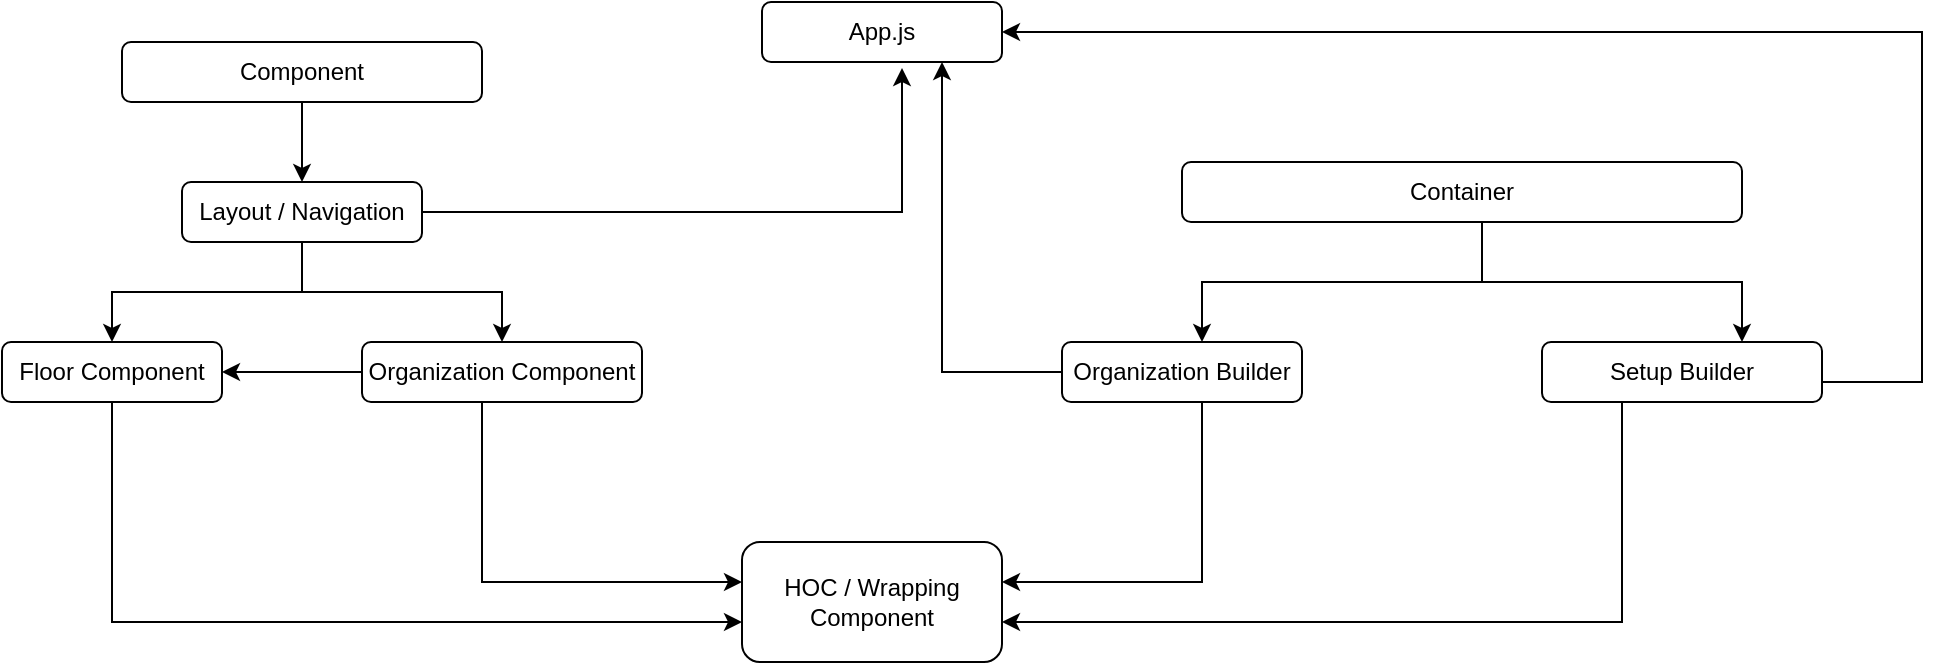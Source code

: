 <mxfile version="13.8.5" type="device"><diagram id="oLeUK75NDU-imkW4Tnc0" name="Page-1"><mxGraphModel dx="1221" dy="578" grid="1" gridSize="10" guides="1" tooltips="1" connect="1" arrows="1" fold="1" page="1" pageScale="1" pageWidth="1100" pageHeight="850" math="0" shadow="0"><root><mxCell id="0"/><mxCell id="1" parent="0"/><mxCell id="YMKK0LyPRH4HpycTu4tM-44" style="edgeStyle=orthogonalEdgeStyle;rounded=0;orthogonalLoop=1;jettySize=auto;html=1;entryX=0.5;entryY=0;entryDx=0;entryDy=0;" edge="1" parent="1" source="YMKK0LyPRH4HpycTu4tM-1" target="YMKK0LyPRH4HpycTu4tM-43"><mxGeometry relative="1" as="geometry"/></mxCell><mxCell id="YMKK0LyPRH4HpycTu4tM-1" value="Component" style="rounded=1;whiteSpace=wrap;html=1;" vertex="1" parent="1"><mxGeometry x="150" y="60" width="180" height="30" as="geometry"/></mxCell><mxCell id="YMKK0LyPRH4HpycTu4tM-7" style="edgeStyle=orthogonalEdgeStyle;rounded=0;orthogonalLoop=1;jettySize=auto;html=1;exitX=0.5;exitY=1;exitDx=0;exitDy=0;" edge="1" parent="1" source="YMKK0LyPRH4HpycTu4tM-1" target="YMKK0LyPRH4HpycTu4tM-1"><mxGeometry relative="1" as="geometry"/></mxCell><mxCell id="YMKK0LyPRH4HpycTu4tM-8" value="App.js" style="rounded=1;whiteSpace=wrap;html=1;" vertex="1" parent="1"><mxGeometry x="470" y="40" width="120" height="30" as="geometry"/></mxCell><mxCell id="YMKK0LyPRH4HpycTu4tM-16" style="edgeStyle=orthogonalEdgeStyle;rounded=0;orthogonalLoop=1;jettySize=auto;html=1;" edge="1" parent="1" source="YMKK0LyPRH4HpycTu4tM-10"><mxGeometry relative="1" as="geometry"><mxPoint x="690" y="210" as="targetPoint"/><Array as="points"><mxPoint x="830" y="180"/><mxPoint x="690" y="180"/></Array></mxGeometry></mxCell><mxCell id="YMKK0LyPRH4HpycTu4tM-18" style="edgeStyle=orthogonalEdgeStyle;rounded=0;orthogonalLoop=1;jettySize=auto;html=1;" edge="1" parent="1" source="YMKK0LyPRH4HpycTu4tM-10" target="YMKK0LyPRH4HpycTu4tM-21"><mxGeometry relative="1" as="geometry"><mxPoint x="880" y="210" as="targetPoint"/><Array as="points"><mxPoint x="830" y="180"/><mxPoint x="960" y="180"/></Array></mxGeometry></mxCell><mxCell id="YMKK0LyPRH4HpycTu4tM-10" value="Container" style="rounded=1;whiteSpace=wrap;html=1;" vertex="1" parent="1"><mxGeometry x="680" y="120" width="280" height="30" as="geometry"/></mxCell><mxCell id="YMKK0LyPRH4HpycTu4tM-46" style="edgeStyle=orthogonalEdgeStyle;rounded=0;orthogonalLoop=1;jettySize=auto;html=1;entryX=0.75;entryY=1;entryDx=0;entryDy=0;" edge="1" parent="1" source="YMKK0LyPRH4HpycTu4tM-19" target="YMKK0LyPRH4HpycTu4tM-8"><mxGeometry relative="1" as="geometry"><mxPoint x="560" y="80" as="targetPoint"/><Array as="points"><mxPoint x="560" y="225"/></Array></mxGeometry></mxCell><mxCell id="YMKK0LyPRH4HpycTu4tM-56" style="edgeStyle=orthogonalEdgeStyle;rounded=0;orthogonalLoop=1;jettySize=auto;html=1;" edge="1" parent="1" source="YMKK0LyPRH4HpycTu4tM-19"><mxGeometry relative="1" as="geometry"><mxPoint x="590" y="330" as="targetPoint"/><Array as="points"><mxPoint x="690" y="330"/></Array></mxGeometry></mxCell><mxCell id="YMKK0LyPRH4HpycTu4tM-19" value="Organization Builder" style="rounded=1;whiteSpace=wrap;html=1;" vertex="1" parent="1"><mxGeometry x="620" y="210" width="120" height="30" as="geometry"/></mxCell><mxCell id="YMKK0LyPRH4HpycTu4tM-47" style="edgeStyle=orthogonalEdgeStyle;rounded=0;orthogonalLoop=1;jettySize=auto;html=1;entryX=1;entryY=0.5;entryDx=0;entryDy=0;" edge="1" parent="1" source="YMKK0LyPRH4HpycTu4tM-21" target="YMKK0LyPRH4HpycTu4tM-8"><mxGeometry relative="1" as="geometry"><mxPoint x="1040" y="50" as="targetPoint"/><Array as="points"><mxPoint x="1050" y="230"/><mxPoint x="1050" y="55"/></Array></mxGeometry></mxCell><mxCell id="YMKK0LyPRH4HpycTu4tM-58" style="edgeStyle=orthogonalEdgeStyle;rounded=0;orthogonalLoop=1;jettySize=auto;html=1;" edge="1" parent="1" source="YMKK0LyPRH4HpycTu4tM-21"><mxGeometry relative="1" as="geometry"><mxPoint x="590" y="350" as="targetPoint"/><Array as="points"><mxPoint x="900" y="350"/></Array></mxGeometry></mxCell><mxCell id="YMKK0LyPRH4HpycTu4tM-21" value="Setup Builder" style="rounded=1;whiteSpace=wrap;html=1;" vertex="1" parent="1"><mxGeometry x="860" y="210" width="140" height="30" as="geometry"/></mxCell><mxCell id="YMKK0LyPRH4HpycTu4tM-50" style="edgeStyle=orthogonalEdgeStyle;rounded=0;orthogonalLoop=1;jettySize=auto;html=1;entryX=1;entryY=0.5;entryDx=0;entryDy=0;" edge="1" parent="1" source="YMKK0LyPRH4HpycTu4tM-38" target="YMKK0LyPRH4HpycTu4tM-39"><mxGeometry relative="1" as="geometry"/></mxCell><mxCell id="YMKK0LyPRH4HpycTu4tM-62" style="edgeStyle=orthogonalEdgeStyle;rounded=0;orthogonalLoop=1;jettySize=auto;html=1;" edge="1" parent="1" source="YMKK0LyPRH4HpycTu4tM-38"><mxGeometry relative="1" as="geometry"><mxPoint x="460" y="330" as="targetPoint"/><Array as="points"><mxPoint x="330" y="330"/></Array></mxGeometry></mxCell><mxCell id="YMKK0LyPRH4HpycTu4tM-38" value="Organization Component" style="rounded=1;whiteSpace=wrap;html=1;" vertex="1" parent="1"><mxGeometry x="270" y="210" width="140" height="30" as="geometry"/></mxCell><mxCell id="YMKK0LyPRH4HpycTu4tM-63" style="edgeStyle=orthogonalEdgeStyle;rounded=0;orthogonalLoop=1;jettySize=auto;html=1;" edge="1" parent="1" source="YMKK0LyPRH4HpycTu4tM-39" target="YMKK0LyPRH4HpycTu4tM-55"><mxGeometry relative="1" as="geometry"><mxPoint x="145" y="360" as="targetPoint"/><Array as="points"><mxPoint x="145" y="350"/></Array></mxGeometry></mxCell><mxCell id="YMKK0LyPRH4HpycTu4tM-39" value="Floor Component" style="rounded=1;whiteSpace=wrap;html=1;" vertex="1" parent="1"><mxGeometry x="90" y="210" width="110" height="30" as="geometry"/></mxCell><mxCell id="YMKK0LyPRH4HpycTu4tM-45" style="edgeStyle=orthogonalEdgeStyle;rounded=0;orthogonalLoop=1;jettySize=auto;html=1;" edge="1" parent="1" source="YMKK0LyPRH4HpycTu4tM-43"><mxGeometry relative="1" as="geometry"><mxPoint x="540" y="73" as="targetPoint"/><Array as="points"><mxPoint x="540" y="145"/><mxPoint x="540" y="73"/></Array></mxGeometry></mxCell><mxCell id="YMKK0LyPRH4HpycTu4tM-49" style="edgeStyle=orthogonalEdgeStyle;rounded=0;orthogonalLoop=1;jettySize=auto;html=1;entryX=0.5;entryY=0;entryDx=0;entryDy=0;" edge="1" parent="1" source="YMKK0LyPRH4HpycTu4tM-43" target="YMKK0LyPRH4HpycTu4tM-38"><mxGeometry relative="1" as="geometry"/></mxCell><mxCell id="YMKK0LyPRH4HpycTu4tM-51" style="edgeStyle=orthogonalEdgeStyle;rounded=0;orthogonalLoop=1;jettySize=auto;html=1;exitX=0.5;exitY=1;exitDx=0;exitDy=0;entryX=0.5;entryY=0;entryDx=0;entryDy=0;" edge="1" parent="1" source="YMKK0LyPRH4HpycTu4tM-43" target="YMKK0LyPRH4HpycTu4tM-39"><mxGeometry relative="1" as="geometry"/></mxCell><mxCell id="YMKK0LyPRH4HpycTu4tM-43" value="Layout / Navigation" style="rounded=1;whiteSpace=wrap;html=1;" vertex="1" parent="1"><mxGeometry x="180" y="130" width="120" height="30" as="geometry"/></mxCell><mxCell id="YMKK0LyPRH4HpycTu4tM-55" value="HOC / Wrapping Component" style="rounded=1;whiteSpace=wrap;html=1;" vertex="1" parent="1"><mxGeometry x="460" y="310" width="130" height="60" as="geometry"/></mxCell></root></mxGraphModel></diagram></mxfile>